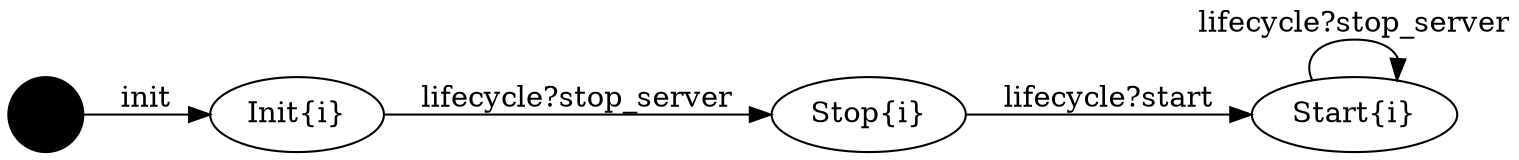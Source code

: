 digraph finite_state_machine {
	rankdir=LR;
	INIT_STATE [shape=circle label = "", style = filled, color = "black"];
		INIT_STATE -> Init [label="init"];
	Init [label="Init{i}", shape = ellipse];
		Init -> Stop [label="lifecycle?stop_server"];
	Stop [label="Stop{i}", shape = ellipse];
		Stop -> Start [label="lifecycle?start"];
	Start [label="Start{i}", shape = ellipse];
		Start -> Start [label="lifecycle?stop_server"];
}
